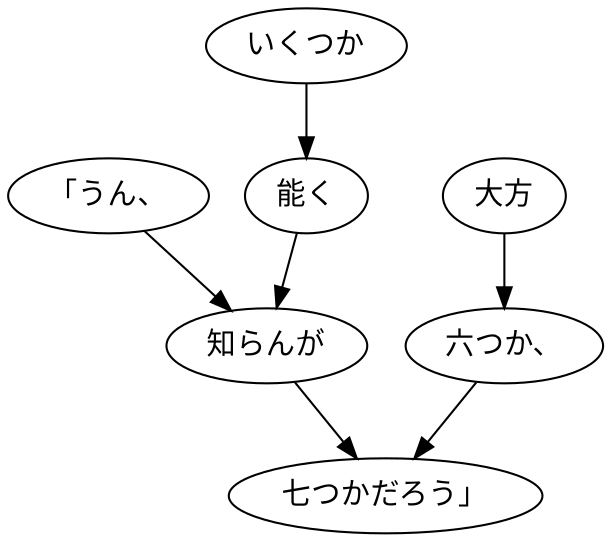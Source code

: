 digraph graph2330 {
	node0 [label="「うん、"];
	node1 [label="いくつか"];
	node2 [label="能く"];
	node3 [label="知らんが"];
	node4 [label="大方"];
	node5 [label="六つか、"];
	node6 [label="七つかだろう」"];
	node0 -> node3;
	node1 -> node2;
	node2 -> node3;
	node3 -> node6;
	node4 -> node5;
	node5 -> node6;
}
